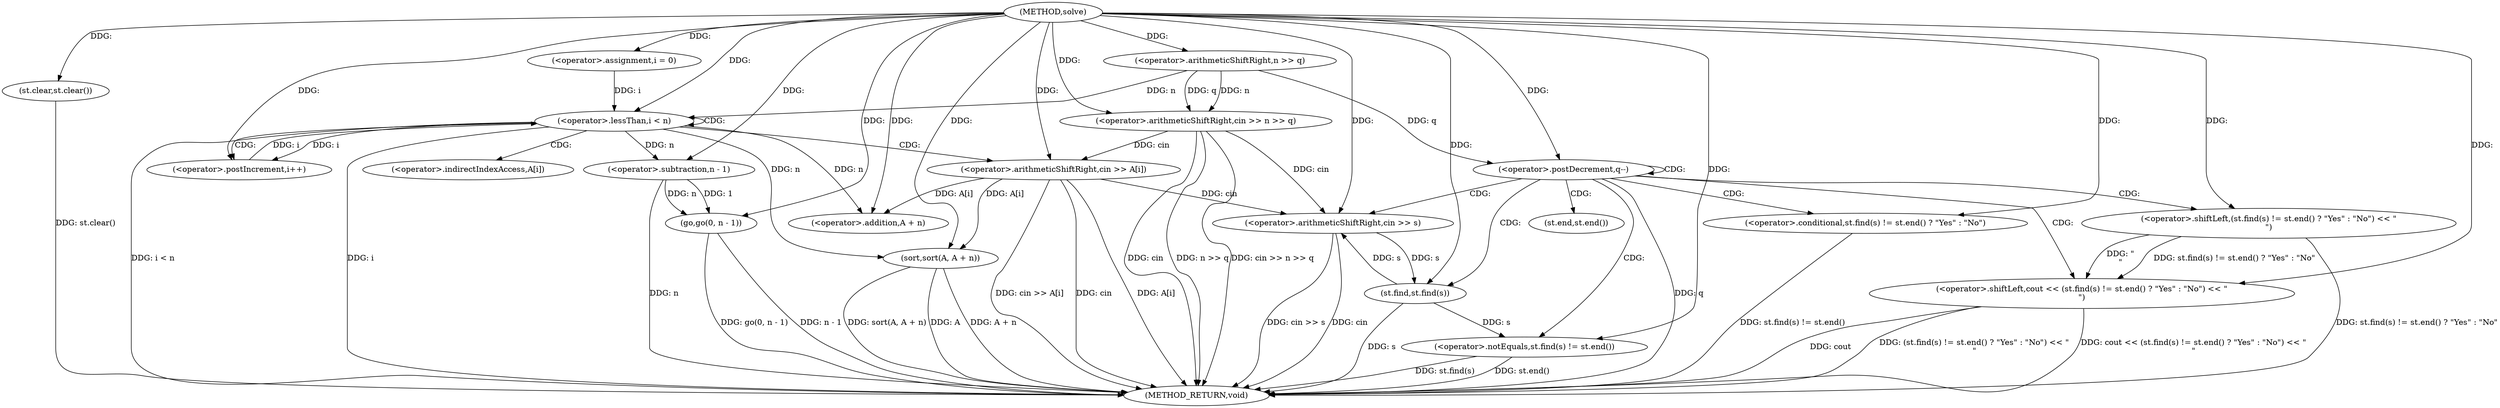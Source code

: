 digraph "solve" {  
"1000284" [label = "(METHOD,solve)" ]
"1000338" [label = "(METHOD_RETURN,void)" ]
"1000286" [label = "(st.clear,st.clear())" ]
"1000289" [label = "(<operator>.arithmeticShiftRight,cin >> n >> q)" ]
"1000309" [label = "(sort,sort(A, A + n))" ]
"1000314" [label = "(go,go(0, n - 1))" ]
"1000296" [label = "(<operator>.assignment,i = 0)" ]
"1000299" [label = "(<operator>.lessThan,i < n)" ]
"1000302" [label = "(<operator>.postIncrement,i++)" ]
"1000304" [label = "(<operator>.arithmeticShiftRight,cin >> A[i])" ]
"1000320" [label = "(<operator>.postDecrement,q--)" ]
"1000291" [label = "(<operator>.arithmeticShiftRight,n >> q)" ]
"1000311" [label = "(<operator>.addition,A + n)" ]
"1000316" [label = "(<operator>.subtraction,n - 1)" ]
"1000324" [label = "(<operator>.arithmeticShiftRight,cin >> s)" ]
"1000327" [label = "(<operator>.shiftLeft,cout << (st.find(s) != st.end() ? \"Yes\" : \"No\") << \"\n\")" ]
"1000329" [label = "(<operator>.shiftLeft,(st.find(s) != st.end() ? \"Yes\" : \"No\") << \"\n\")" ]
"1000330" [label = "(<operator>.conditional,st.find(s) != st.end() ? \"Yes\" : \"No\")" ]
"1000331" [label = "(<operator>.notEquals,st.find(s) != st.end())" ]
"1000332" [label = "(st.find,st.find(s))" ]
"1000306" [label = "(<operator>.indirectIndexAccess,A[i])" ]
"1000334" [label = "(st.end,st.end())" ]
  "1000286" -> "1000338"  [ label = "DDG: st.clear()"] 
  "1000289" -> "1000338"  [ label = "DDG: cin"] 
  "1000289" -> "1000338"  [ label = "DDG: n >> q"] 
  "1000289" -> "1000338"  [ label = "DDG: cin >> n >> q"] 
  "1000299" -> "1000338"  [ label = "DDG: i"] 
  "1000299" -> "1000338"  [ label = "DDG: i < n"] 
  "1000309" -> "1000338"  [ label = "DDG: A"] 
  "1000309" -> "1000338"  [ label = "DDG: A + n"] 
  "1000309" -> "1000338"  [ label = "DDG: sort(A, A + n)"] 
  "1000316" -> "1000338"  [ label = "DDG: n"] 
  "1000314" -> "1000338"  [ label = "DDG: n - 1"] 
  "1000314" -> "1000338"  [ label = "DDG: go(0, n - 1)"] 
  "1000320" -> "1000338"  [ label = "DDG: q"] 
  "1000324" -> "1000338"  [ label = "DDG: cin"] 
  "1000324" -> "1000338"  [ label = "DDG: cin >> s"] 
  "1000332" -> "1000338"  [ label = "DDG: s"] 
  "1000331" -> "1000338"  [ label = "DDG: st.find(s)"] 
  "1000331" -> "1000338"  [ label = "DDG: st.end()"] 
  "1000330" -> "1000338"  [ label = "DDG: st.find(s) != st.end()"] 
  "1000329" -> "1000338"  [ label = "DDG: st.find(s) != st.end() ? \"Yes\" : \"No\""] 
  "1000327" -> "1000338"  [ label = "DDG: (st.find(s) != st.end() ? \"Yes\" : \"No\") << \"\n\""] 
  "1000327" -> "1000338"  [ label = "DDG: cout << (st.find(s) != st.end() ? \"Yes\" : \"No\") << \"\n\""] 
  "1000304" -> "1000338"  [ label = "DDG: cin"] 
  "1000304" -> "1000338"  [ label = "DDG: A[i]"] 
  "1000304" -> "1000338"  [ label = "DDG: cin >> A[i]"] 
  "1000327" -> "1000338"  [ label = "DDG: cout"] 
  "1000284" -> "1000286"  [ label = "DDG: "] 
  "1000284" -> "1000289"  [ label = "DDG: "] 
  "1000291" -> "1000289"  [ label = "DDG: q"] 
  "1000291" -> "1000289"  [ label = "DDG: n"] 
  "1000284" -> "1000296"  [ label = "DDG: "] 
  "1000304" -> "1000309"  [ label = "DDG: A[i]"] 
  "1000284" -> "1000309"  [ label = "DDG: "] 
  "1000299" -> "1000309"  [ label = "DDG: n"] 
  "1000284" -> "1000314"  [ label = "DDG: "] 
  "1000316" -> "1000314"  [ label = "DDG: 1"] 
  "1000316" -> "1000314"  [ label = "DDG: n"] 
  "1000284" -> "1000291"  [ label = "DDG: "] 
  "1000296" -> "1000299"  [ label = "DDG: i"] 
  "1000302" -> "1000299"  [ label = "DDG: i"] 
  "1000284" -> "1000299"  [ label = "DDG: "] 
  "1000291" -> "1000299"  [ label = "DDG: n"] 
  "1000299" -> "1000302"  [ label = "DDG: i"] 
  "1000284" -> "1000302"  [ label = "DDG: "] 
  "1000289" -> "1000304"  [ label = "DDG: cin"] 
  "1000284" -> "1000304"  [ label = "DDG: "] 
  "1000304" -> "1000311"  [ label = "DDG: A[i]"] 
  "1000284" -> "1000311"  [ label = "DDG: "] 
  "1000299" -> "1000311"  [ label = "DDG: n"] 
  "1000284" -> "1000316"  [ label = "DDG: "] 
  "1000299" -> "1000316"  [ label = "DDG: n"] 
  "1000291" -> "1000320"  [ label = "DDG: q"] 
  "1000284" -> "1000320"  [ label = "DDG: "] 
  "1000289" -> "1000324"  [ label = "DDG: cin"] 
  "1000304" -> "1000324"  [ label = "DDG: cin"] 
  "1000284" -> "1000324"  [ label = "DDG: "] 
  "1000332" -> "1000324"  [ label = "DDG: s"] 
  "1000284" -> "1000327"  [ label = "DDG: "] 
  "1000329" -> "1000327"  [ label = "DDG: \"\n\""] 
  "1000329" -> "1000327"  [ label = "DDG: st.find(s) != st.end() ? \"Yes\" : \"No\""] 
  "1000284" -> "1000329"  [ label = "DDG: "] 
  "1000284" -> "1000330"  [ label = "DDG: "] 
  "1000332" -> "1000331"  [ label = "DDG: s"] 
  "1000284" -> "1000331"  [ label = "DDG: "] 
  "1000324" -> "1000332"  [ label = "DDG: s"] 
  "1000284" -> "1000332"  [ label = "DDG: "] 
  "1000299" -> "1000299"  [ label = "CDG: "] 
  "1000299" -> "1000304"  [ label = "CDG: "] 
  "1000299" -> "1000302"  [ label = "CDG: "] 
  "1000299" -> "1000306"  [ label = "CDG: "] 
  "1000320" -> "1000330"  [ label = "CDG: "] 
  "1000320" -> "1000329"  [ label = "CDG: "] 
  "1000320" -> "1000331"  [ label = "CDG: "] 
  "1000320" -> "1000332"  [ label = "CDG: "] 
  "1000320" -> "1000327"  [ label = "CDG: "] 
  "1000320" -> "1000334"  [ label = "CDG: "] 
  "1000320" -> "1000320"  [ label = "CDG: "] 
  "1000320" -> "1000324"  [ label = "CDG: "] 
}
